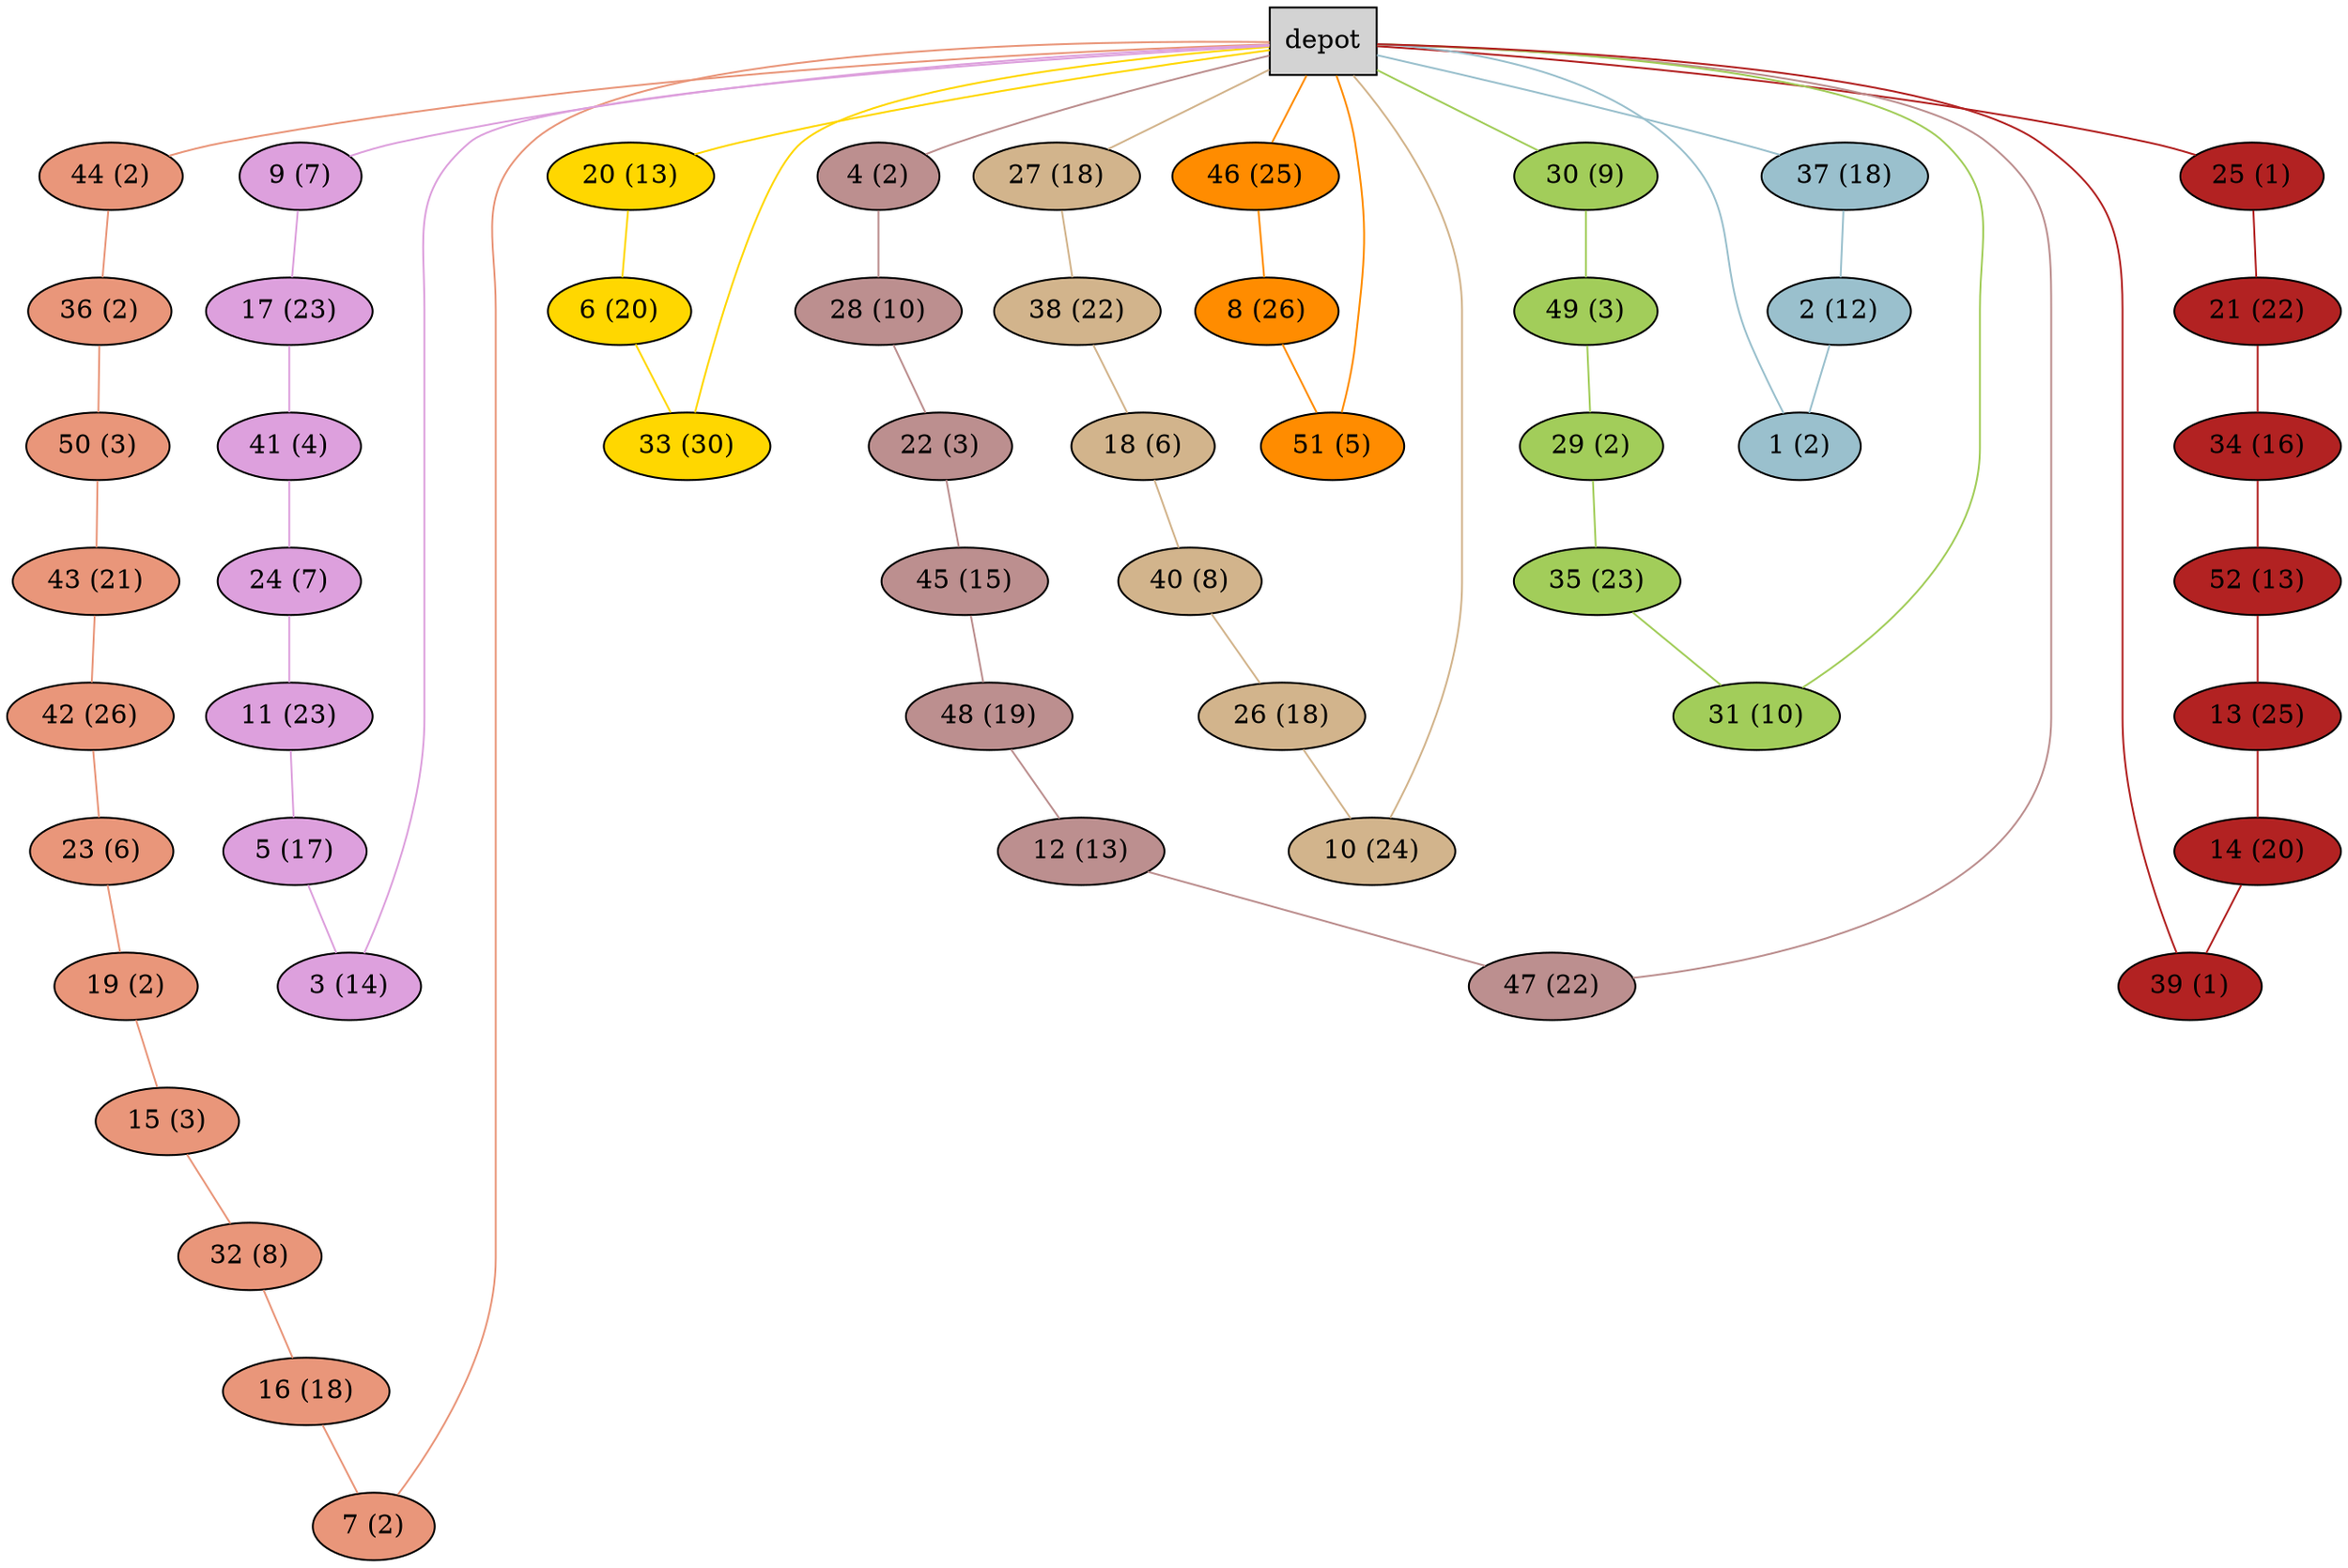 graph G {
  0[shape = box, label = "depot", style = filled ];
  44[shape = ellipse, label = "44 (2)", style = filled , fillcolor = darksalmon ];
  "0"--"44"[color = darksalmon];
  36[shape = ellipse, label = "36 (2)", style = filled , fillcolor = darksalmon ];
  "44"--"36"[color = darksalmon];
  50[shape = ellipse, label = "50 (3)", style = filled , fillcolor = darksalmon ];
  "36"--"50"[color = darksalmon];
  43[shape = ellipse, label = "43 (21)", style = filled , fillcolor = darksalmon ];
  "50"--"43"[color = darksalmon];
  42[shape = ellipse, label = "42 (26)", style = filled , fillcolor = darksalmon ];
  "43"--"42"[color = darksalmon];
  23[shape = ellipse, label = "23 (6)", style = filled , fillcolor = darksalmon ];
  "42"--"23"[color = darksalmon];
  19[shape = ellipse, label = "19 (2)", style = filled , fillcolor = darksalmon ];
  "23"--"19"[color = darksalmon];
  15[shape = ellipse, label = "15 (3)", style = filled , fillcolor = darksalmon ];
  "19"--"15"[color = darksalmon];
  32[shape = ellipse, label = "32 (8)", style = filled , fillcolor = darksalmon ];
  "15"--"32"[color = darksalmon];
  16[shape = ellipse, label = "16 (18)", style = filled , fillcolor = darksalmon ];
  "32"--"16"[color = darksalmon];
  7[shape = ellipse, label = "7 (2)", style = filled , fillcolor = darksalmon ];
  "16"--"7"[color = darksalmon];
  "7"--"0"[color = darksalmon];
  20[shape = ellipse, label = "20 (13)", style = filled , fillcolor = gold ];
  "0"--"20"[color = gold];
  6[shape = ellipse, label = "6 (20)", style = filled , fillcolor = gold ];
  "20"--"6"[color = gold];
  33[shape = ellipse, label = "33 (30)", style = filled , fillcolor = gold ];
  "6"--"33"[color = gold];
  "33"--"0"[color = gold];
  9[shape = ellipse, label = "9 (7)", style = filled , fillcolor = plum ];
  "0"--"9"[color = plum];
  17[shape = ellipse, label = "17 (23)", style = filled , fillcolor = plum ];
  "9"--"17"[color = plum];
  41[shape = ellipse, label = "41 (4)", style = filled , fillcolor = plum ];
  "17"--"41"[color = plum];
  24[shape = ellipse, label = "24 (7)", style = filled , fillcolor = plum ];
  "41"--"24"[color = plum];
  11[shape = ellipse, label = "11 (23)", style = filled , fillcolor = plum ];
  "24"--"11"[color = plum];
  5[shape = ellipse, label = "5 (17)", style = filled , fillcolor = plum ];
  "11"--"5"[color = plum];
  3[shape = ellipse, label = "3 (14)", style = filled , fillcolor = plum ];
  "5"--"3"[color = plum];
  "3"--"0"[color = plum];
  27[shape = ellipse, label = "27 (18)", style = filled , fillcolor = tan ];
  "0"--"27"[color = tan];
  38[shape = ellipse, label = "38 (22)", style = filled , fillcolor = tan ];
  "27"--"38"[color = tan];
  18[shape = ellipse, label = "18 (6)", style = filled , fillcolor = tan ];
  "38"--"18"[color = tan];
  40[shape = ellipse, label = "40 (8)", style = filled , fillcolor = tan ];
  "18"--"40"[color = tan];
  26[shape = ellipse, label = "26 (18)", style = filled , fillcolor = tan ];
  "40"--"26"[color = tan];
  10[shape = ellipse, label = "10 (24)", style = filled , fillcolor = tan ];
  "26"--"10"[color = tan];
  "10"--"0"[color = tan];
  46[shape = ellipse, label = "46 (25)", style = filled , fillcolor = darkorange ];
  "0"--"46"[color = darkorange];
  8[shape = ellipse, label = "8 (26)", style = filled , fillcolor = darkorange ];
  "46"--"8"[color = darkorange];
  51[shape = ellipse, label = "51 (5)", style = filled , fillcolor = darkorange ];
  "8"--"51"[color = darkorange];
  "51"--"0"[color = darkorange];
  4[shape = ellipse, label = "4 (2)", style = filled , fillcolor = rosybrown ];
  "0"--"4"[color = rosybrown];
  28[shape = ellipse, label = "28 (10)", style = filled , fillcolor = rosybrown ];
  "4"--"28"[color = rosybrown];
  22[shape = ellipse, label = "22 (3)", style = filled , fillcolor = rosybrown ];
  "28"--"22"[color = rosybrown];
  45[shape = ellipse, label = "45 (15)", style = filled , fillcolor = rosybrown ];
  "22"--"45"[color = rosybrown];
  48[shape = ellipse, label = "48 (19)", style = filled , fillcolor = rosybrown ];
  "45"--"48"[color = rosybrown];
  12[shape = ellipse, label = "12 (13)", style = filled , fillcolor = rosybrown ];
  "48"--"12"[color = rosybrown];
  47[shape = ellipse, label = "47 (22)", style = filled , fillcolor = rosybrown ];
  "12"--"47"[color = rosybrown];
  "47"--"0"[color = rosybrown];
  30[shape = ellipse, label = "30 (9)", style = filled , fillcolor = darkolivegreen3 ];
  "0"--"30"[color = darkolivegreen3];
  49[shape = ellipse, label = "49 (3)", style = filled , fillcolor = darkolivegreen3 ];
  "30"--"49"[color = darkolivegreen3];
  29[shape = ellipse, label = "29 (2)", style = filled , fillcolor = darkolivegreen3 ];
  "49"--"29"[color = darkolivegreen3];
  35[shape = ellipse, label = "35 (23)", style = filled , fillcolor = darkolivegreen3 ];
  "29"--"35"[color = darkolivegreen3];
  31[shape = ellipse, label = "31 (10)", style = filled , fillcolor = darkolivegreen3 ];
  "35"--"31"[color = darkolivegreen3];
  "31"--"0"[color = darkolivegreen3];
  37[shape = ellipse, label = "37 (18)", style = filled , fillcolor = lightblue3 ];
  "0"--"37"[color = lightblue3];
  2[shape = ellipse, label = "2 (12)", style = filled , fillcolor = lightblue3 ];
  "37"--"2"[color = lightblue3];
  1[shape = ellipse, label = "1 (2)", style = filled , fillcolor = lightblue3 ];
  "2"--"1"[color = lightblue3];
  "1"--"0"[color = lightblue3];
  25[shape = ellipse, label = "25 (1)", style = filled , fillcolor = firebrick ];
  "0"--"25"[color = firebrick];
  21[shape = ellipse, label = "21 (22)", style = filled , fillcolor = firebrick ];
  "25"--"21"[color = firebrick];
  34[shape = ellipse, label = "34 (16)", style = filled , fillcolor = firebrick ];
  "21"--"34"[color = firebrick];
  52[shape = ellipse, label = "52 (13)", style = filled , fillcolor = firebrick ];
  "34"--"52"[color = firebrick];
  13[shape = ellipse, label = "13 (25)", style = filled , fillcolor = firebrick ];
  "52"--"13"[color = firebrick];
  14[shape = ellipse, label = "14 (20)", style = filled , fillcolor = firebrick ];
  "13"--"14"[color = firebrick];
  39[shape = ellipse, label = "39 (1)", style = filled , fillcolor = firebrick ];
  "14"--"39"[color = firebrick];
  "39"--"0"[color = firebrick];
}
